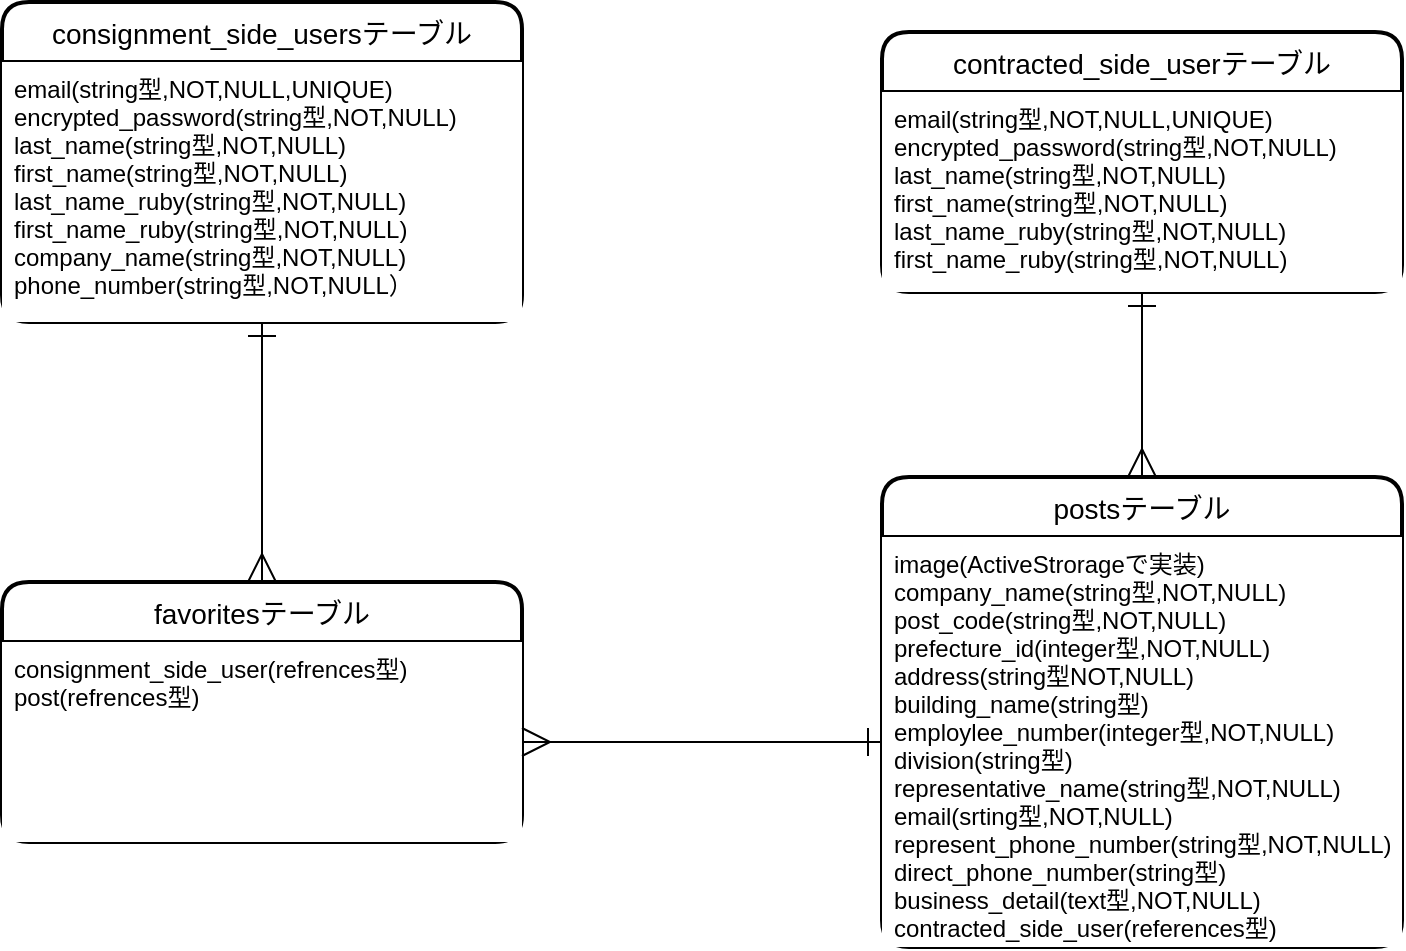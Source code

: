 <mxfile>
    <diagram id="FhERzdF4JKhjgUkXHHSx" name="ページ1">
        <mxGraphModel dx="968" dy="680" grid="1" gridSize="10" guides="1" tooltips="1" connect="1" arrows="1" fold="1" page="1" pageScale="1" pageWidth="827" pageHeight="1169" math="0" shadow="0">
            <root>
                <mxCell id="0"/>
                <mxCell id="1" parent="0"/>
                <mxCell id="2" value="consignment_side_usersテーブル" style="swimlane;childLayout=stackLayout;horizontal=1;startSize=30;horizontalStack=0;rounded=1;fontSize=14;fontStyle=0;strokeWidth=2;resizeParent=0;resizeLast=1;shadow=0;dashed=0;align=center;labelBackgroundColor=none;fillColor=#FFFFFF;fontColor=#000000;labelBorderColor=none;swimlaneFillColor=none;strokeColor=#000000;" parent="1" vertex="1">
                    <mxGeometry x="40" y="20" width="260" height="160" as="geometry"/>
                </mxCell>
                <mxCell id="3" value="email(string型,NOT,NULL,UNIQUE)&#10;encrypted_password(string型,NOT,NULL)&#10;last_name(string型,NOT,NULL)&#10;first_name(string型,NOT,NULL)&#10;last_name_ruby(string型,NOT,NULL)&#10;first_name_ruby(string型,NOT,NULL)&#10;company_name(string型,NOT,NULL)&#10;phone_number(string型,NOT,NULL）" style="align=left;strokeColor=none;spacingLeft=4;fontSize=12;verticalAlign=top;resizable=0;rotatable=0;part=1;fillColor=#FFFFFF;fontColor=#000000;" parent="2" vertex="1">
                    <mxGeometry y="30" width="260" height="130" as="geometry"/>
                </mxCell>
                <mxCell id="13" style="edgeStyle=orthogonalEdgeStyle;rounded=0;orthogonalLoop=1;jettySize=auto;html=1;entryX=0.5;entryY=0;entryDx=0;entryDy=0;startArrow=ERone;startFill=0;startSize=12;endArrow=ERmany;endFill=0;endSize=12;strokeWidth=1;fontColor=#000000;" parent="1" source="4" target="6" edge="1">
                    <mxGeometry relative="1" as="geometry"/>
                </mxCell>
                <mxCell id="4" value="contracted_side_userテーブル" style="swimlane;childLayout=stackLayout;horizontal=1;startSize=30;horizontalStack=0;rounded=1;fontSize=14;fontStyle=0;strokeWidth=2;resizeParent=0;resizeLast=1;shadow=0;dashed=0;align=center;labelBackgroundColor=none;fillColor=#FFFFFF;fontColor=#000000;labelBorderColor=none;swimlaneFillColor=none;strokeColor=#000000;" parent="1" vertex="1">
                    <mxGeometry x="480" y="35" width="260" height="130" as="geometry"/>
                </mxCell>
                <mxCell id="5" value="email(string型,NOT,NULL,UNIQUE)&#10;encrypted_password(string型,NOT,NULL)&#10;last_name(string型,NOT,NULL)&#10;first_name(string型,NOT,NULL)&#10;last_name_ruby(string型,NOT,NULL)&#10;first_name_ruby(string型,NOT,NULL)" style="align=left;strokeColor=none;spacingLeft=4;fontSize=12;verticalAlign=top;resizable=0;rotatable=0;part=1;fillColor=#FFFFFF;fontColor=#000000;" parent="4" vertex="1">
                    <mxGeometry y="30" width="260" height="100" as="geometry"/>
                </mxCell>
                <mxCell id="6" value="postsテーブル" style="swimlane;childLayout=stackLayout;horizontal=1;startSize=30;horizontalStack=0;rounded=1;fontSize=14;fontStyle=0;strokeWidth=2;resizeParent=0;resizeLast=1;shadow=0;dashed=0;align=center;labelBackgroundColor=none;fillColor=#FFFFFF;fontColor=#000000;labelBorderColor=none;swimlaneFillColor=none;strokeColor=#000000;" parent="1" vertex="1">
                    <mxGeometry x="480" y="257.5" width="260" height="235" as="geometry"/>
                </mxCell>
                <mxCell id="7" value="image(ActiveStrorageで実装)&#10;company_name(string型,NOT,NULL)&#10;post_code(string型,NOT,NULL)&#10;prefecture_id(integer型,NOT,NULL)&#10;address(string型NOT,NULL)&#10;building_name(string型)&#10;employlee_number(integer型,NOT,NULL)&#10;division(string型)&#10;representative_name(string型,NOT,NULL)&#10;email(srting型,NOT,NULL)&#10;represent_phone_number(string型,NOT,NULL)&#10;direct_phone_number(string型)&#10;business_detail(text型,NOT,NULL)&#10;contracted_side_user(references型)" style="align=left;strokeColor=none;spacingLeft=4;fontSize=12;verticalAlign=top;resizable=0;rotatable=0;part=1;fillColor=#FFFFFF;fontColor=#000000;" parent="6" vertex="1">
                    <mxGeometry y="30" width="260" height="205" as="geometry"/>
                </mxCell>
                <mxCell id="8" value="favoritesテーブル" style="swimlane;childLayout=stackLayout;horizontal=1;startSize=30;horizontalStack=0;rounded=1;fontSize=14;fontStyle=0;strokeWidth=2;resizeParent=0;resizeLast=1;shadow=0;dashed=0;align=center;labelBackgroundColor=none;fillColor=#FFFFFF;fontColor=#000000;labelBorderColor=none;swimlaneFillColor=none;strokeColor=#000000;" parent="1" vertex="1">
                    <mxGeometry x="40" y="310" width="260" height="130" as="geometry"/>
                </mxCell>
                <mxCell id="9" value="consignment_side_user(refrences型)&#10;post(refrences型)" style="align=left;strokeColor=none;spacingLeft=4;fontSize=12;verticalAlign=top;resizable=0;rotatable=0;part=1;fillColor=#FFFFFF;fontColor=#000000;" parent="8" vertex="1">
                    <mxGeometry y="30" width="260" height="100" as="geometry"/>
                </mxCell>
                <mxCell id="11" style="edgeStyle=orthogonalEdgeStyle;rounded=0;orthogonalLoop=1;jettySize=auto;html=1;exitX=0.5;exitY=1;exitDx=0;exitDy=0;entryX=0.5;entryY=0;entryDx=0;entryDy=0;fontColor=#000000;endArrow=ERmany;endFill=0;startArrow=ERone;startFill=0;strokeWidth=1;endSize=12;startSize=12;" parent="1" source="3" target="8" edge="1">
                    <mxGeometry relative="1" as="geometry"/>
                </mxCell>
                <mxCell id="14" style="edgeStyle=orthogonalEdgeStyle;rounded=0;orthogonalLoop=1;jettySize=auto;html=1;startArrow=ERone;startFill=0;startSize=12;endArrow=ERmany;endFill=0;endSize=12;strokeWidth=1;fontColor=#000000;" parent="1" source="7" edge="1">
                    <mxGeometry relative="1" as="geometry">
                        <mxPoint x="300" y="390" as="targetPoint"/>
                    </mxGeometry>
                </mxCell>
            </root>
        </mxGraphModel>
    </diagram>
</mxfile>